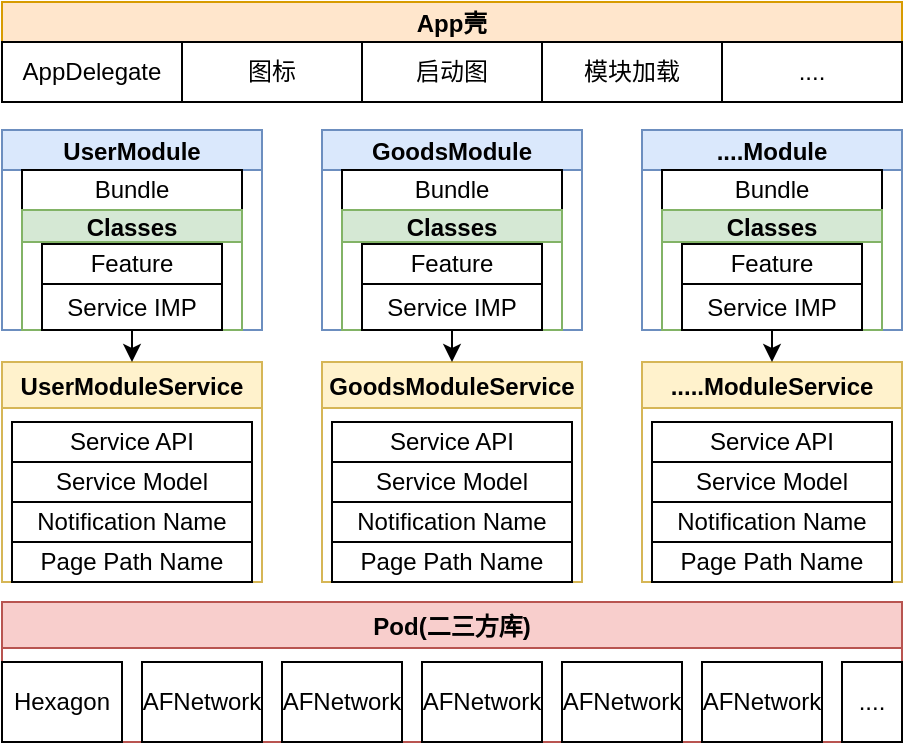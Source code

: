 <mxfile version="14.5.3" type="github">
  <diagram id="prtHgNgQTEPvFCAcTncT" name="Page-1">
    <mxGraphModel dx="1566" dy="781" grid="1" gridSize="10" guides="1" tooltips="1" connect="1" arrows="1" fold="1" page="1" pageScale="1" pageWidth="827" pageHeight="1169" math="0" shadow="0">
      <root>
        <mxCell id="0" />
        <mxCell id="1" parent="0" />
        <mxCell id="YU95mLcBvVO3n_A5TRTx-8" value="App壳" style="swimlane;startSize=20;fillColor=#ffe6cc;strokeColor=#d79b00;" parent="1" vertex="1">
          <mxGeometry x="160" y="80" width="450" height="50" as="geometry" />
        </mxCell>
        <mxCell id="YU95mLcBvVO3n_A5TRTx-9" value="AppDelegate" style="rounded=0;whiteSpace=wrap;html=1;" parent="YU95mLcBvVO3n_A5TRTx-8" vertex="1">
          <mxGeometry y="20" width="90" height="30" as="geometry" />
        </mxCell>
        <mxCell id="YU95mLcBvVO3n_A5TRTx-10" value="图标" style="rounded=0;whiteSpace=wrap;html=1;" parent="YU95mLcBvVO3n_A5TRTx-8" vertex="1">
          <mxGeometry x="90" y="20" width="90" height="30" as="geometry" />
        </mxCell>
        <mxCell id="YU95mLcBvVO3n_A5TRTx-11" value="启动图" style="rounded=0;whiteSpace=wrap;html=1;" parent="YU95mLcBvVO3n_A5TRTx-8" vertex="1">
          <mxGeometry x="180" y="20" width="90" height="30" as="geometry" />
        </mxCell>
        <mxCell id="YU95mLcBvVO3n_A5TRTx-12" value="模块加载" style="rounded=0;whiteSpace=wrap;html=1;" parent="YU95mLcBvVO3n_A5TRTx-8" vertex="1">
          <mxGeometry x="270" y="20" width="90" height="30" as="geometry" />
        </mxCell>
        <mxCell id="YU95mLcBvVO3n_A5TRTx-13" value="...." style="rounded=0;whiteSpace=wrap;html=1;" parent="YU95mLcBvVO3n_A5TRTx-8" vertex="1">
          <mxGeometry x="360" y="20" width="90" height="30" as="geometry" />
        </mxCell>
        <mxCell id="YU95mLcBvVO3n_A5TRTx-14" value="UserModule" style="swimlane;startSize=20;fillColor=#dae8fc;strokeColor=#6c8ebf;swimlaneFillColor=#ffffff;" parent="1" vertex="1">
          <mxGeometry x="160" y="144" width="130" height="100" as="geometry" />
        </mxCell>
        <mxCell id="YU95mLcBvVO3n_A5TRTx-15" value="Bundle" style="rounded=0;whiteSpace=wrap;html=1;" parent="YU95mLcBvVO3n_A5TRTx-14" vertex="1">
          <mxGeometry x="10" y="20" width="110" height="20" as="geometry" />
        </mxCell>
        <mxCell id="YU95mLcBvVO3n_A5TRTx-16" value="Classes" style="swimlane;fillColor=#d5e8d4;strokeColor=#82b366;startSize=16;" parent="YU95mLcBvVO3n_A5TRTx-14" vertex="1">
          <mxGeometry x="10" y="40" width="110" height="60" as="geometry" />
        </mxCell>
        <mxCell id="YU95mLcBvVO3n_A5TRTx-17" value="Service IMP" style="rounded=0;whiteSpace=wrap;html=1;" parent="YU95mLcBvVO3n_A5TRTx-16" vertex="1">
          <mxGeometry x="10" y="37" width="90" height="23" as="geometry" />
        </mxCell>
        <mxCell id="YU95mLcBvVO3n_A5TRTx-18" value="Feature" style="rounded=0;whiteSpace=wrap;html=1;" parent="YU95mLcBvVO3n_A5TRTx-16" vertex="1">
          <mxGeometry x="10" y="17" width="90" height="20" as="geometry" />
        </mxCell>
        <mxCell id="YU95mLcBvVO3n_A5TRTx-19" value="UserModuleService" style="swimlane;fillColor=#fff2cc;strokeColor=#d6b656;" parent="1" vertex="1">
          <mxGeometry x="160" y="260" width="130" height="110" as="geometry" />
        </mxCell>
        <mxCell id="YU95mLcBvVO3n_A5TRTx-22" value="Service API" style="rounded=0;whiteSpace=wrap;html=1;gradientColor=none;" parent="YU95mLcBvVO3n_A5TRTx-19" vertex="1">
          <mxGeometry x="5" y="30" width="120" height="20" as="geometry" />
        </mxCell>
        <mxCell id="YU95mLcBvVO3n_A5TRTx-23" value="Service Model" style="rounded=0;whiteSpace=wrap;html=1;gradientColor=none;" parent="YU95mLcBvVO3n_A5TRTx-19" vertex="1">
          <mxGeometry x="5" y="50" width="120" height="20" as="geometry" />
        </mxCell>
        <mxCell id="YU95mLcBvVO3n_A5TRTx-24" value="Notification Name" style="rounded=0;whiteSpace=wrap;html=1;gradientColor=none;" parent="YU95mLcBvVO3n_A5TRTx-19" vertex="1">
          <mxGeometry x="5" y="70" width="120" height="20" as="geometry" />
        </mxCell>
        <mxCell id="YU95mLcBvVO3n_A5TRTx-25" value="Page Path Name" style="rounded=0;whiteSpace=wrap;html=1;gradientColor=none;" parent="YU95mLcBvVO3n_A5TRTx-19" vertex="1">
          <mxGeometry x="5" y="90" width="120" height="20" as="geometry" />
        </mxCell>
        <mxCell id="YU95mLcBvVO3n_A5TRTx-20" style="edgeStyle=orthogonalEdgeStyle;rounded=0;orthogonalLoop=1;jettySize=auto;html=1;exitX=0.75;exitY=1;exitDx=0;exitDy=0;entryX=0.5;entryY=0;entryDx=0;entryDy=0;" parent="1" source="YU95mLcBvVO3n_A5TRTx-17" target="YU95mLcBvVO3n_A5TRTx-19" edge="1">
          <mxGeometry relative="1" as="geometry" />
        </mxCell>
        <mxCell id="YU95mLcBvVO3n_A5TRTx-27" value="GoodsModule" style="swimlane;startSize=20;fillColor=#dae8fc;strokeColor=#6c8ebf;swimlaneFillColor=#ffffff;" parent="1" vertex="1">
          <mxGeometry x="320" y="144" width="130" height="100" as="geometry" />
        </mxCell>
        <mxCell id="YU95mLcBvVO3n_A5TRTx-28" value="Bundle" style="rounded=0;whiteSpace=wrap;html=1;" parent="YU95mLcBvVO3n_A5TRTx-27" vertex="1">
          <mxGeometry x="10" y="20" width="110" height="20" as="geometry" />
        </mxCell>
        <mxCell id="YU95mLcBvVO3n_A5TRTx-29" value="Classes" style="swimlane;fillColor=#d5e8d4;strokeColor=#82b366;startSize=16;" parent="YU95mLcBvVO3n_A5TRTx-27" vertex="1">
          <mxGeometry x="10" y="40" width="110" height="60" as="geometry" />
        </mxCell>
        <mxCell id="YU95mLcBvVO3n_A5TRTx-30" value="Service IMP" style="rounded=0;whiteSpace=wrap;html=1;" parent="YU95mLcBvVO3n_A5TRTx-29" vertex="1">
          <mxGeometry x="10" y="37" width="90" height="23" as="geometry" />
        </mxCell>
        <mxCell id="YU95mLcBvVO3n_A5TRTx-31" value="Feature" style="rounded=0;whiteSpace=wrap;html=1;" parent="YU95mLcBvVO3n_A5TRTx-29" vertex="1">
          <mxGeometry x="10" y="17" width="90" height="20" as="geometry" />
        </mxCell>
        <mxCell id="YU95mLcBvVO3n_A5TRTx-32" value="GoodsModuleService" style="swimlane;fillColor=#fff2cc;strokeColor=#d6b656;" parent="1" vertex="1">
          <mxGeometry x="320" y="260" width="130" height="110" as="geometry" />
        </mxCell>
        <mxCell id="YU95mLcBvVO3n_A5TRTx-33" value="Service API" style="rounded=0;whiteSpace=wrap;html=1;gradientColor=none;" parent="YU95mLcBvVO3n_A5TRTx-32" vertex="1">
          <mxGeometry x="5" y="30" width="120" height="20" as="geometry" />
        </mxCell>
        <mxCell id="YU95mLcBvVO3n_A5TRTx-34" value="Service Model" style="rounded=0;whiteSpace=wrap;html=1;gradientColor=none;" parent="YU95mLcBvVO3n_A5TRTx-32" vertex="1">
          <mxGeometry x="5" y="50" width="120" height="20" as="geometry" />
        </mxCell>
        <mxCell id="YU95mLcBvVO3n_A5TRTx-35" value="Notification Name" style="rounded=0;whiteSpace=wrap;html=1;gradientColor=none;" parent="YU95mLcBvVO3n_A5TRTx-32" vertex="1">
          <mxGeometry x="5" y="70" width="120" height="20" as="geometry" />
        </mxCell>
        <mxCell id="YU95mLcBvVO3n_A5TRTx-36" value="Page Path Name" style="rounded=0;whiteSpace=wrap;html=1;gradientColor=none;" parent="YU95mLcBvVO3n_A5TRTx-32" vertex="1">
          <mxGeometry x="5" y="90" width="120" height="20" as="geometry" />
        </mxCell>
        <mxCell id="YU95mLcBvVO3n_A5TRTx-37" style="edgeStyle=orthogonalEdgeStyle;rounded=0;orthogonalLoop=1;jettySize=auto;html=1;exitX=0.75;exitY=1;exitDx=0;exitDy=0;entryX=0.5;entryY=0;entryDx=0;entryDy=0;" parent="1" source="YU95mLcBvVO3n_A5TRTx-30" target="YU95mLcBvVO3n_A5TRTx-32" edge="1">
          <mxGeometry relative="1" as="geometry" />
        </mxCell>
        <mxCell id="NfKm2U22eVUN3z-CTc0W-1" value="....Module" style="swimlane;startSize=20;fillColor=#dae8fc;strokeColor=#6c8ebf;swimlaneFillColor=#ffffff;" vertex="1" parent="1">
          <mxGeometry x="480" y="144" width="130" height="100" as="geometry" />
        </mxCell>
        <mxCell id="NfKm2U22eVUN3z-CTc0W-2" value="Bundle" style="rounded=0;whiteSpace=wrap;html=1;" vertex="1" parent="NfKm2U22eVUN3z-CTc0W-1">
          <mxGeometry x="10" y="20" width="110" height="20" as="geometry" />
        </mxCell>
        <mxCell id="NfKm2U22eVUN3z-CTc0W-3" value="Classes" style="swimlane;fillColor=#d5e8d4;strokeColor=#82b366;startSize=16;" vertex="1" parent="NfKm2U22eVUN3z-CTc0W-1">
          <mxGeometry x="10" y="40" width="110" height="60" as="geometry" />
        </mxCell>
        <mxCell id="NfKm2U22eVUN3z-CTc0W-4" value="Service IMP" style="rounded=0;whiteSpace=wrap;html=1;" vertex="1" parent="NfKm2U22eVUN3z-CTc0W-3">
          <mxGeometry x="10" y="37" width="90" height="23" as="geometry" />
        </mxCell>
        <mxCell id="NfKm2U22eVUN3z-CTc0W-5" value="Feature" style="rounded=0;whiteSpace=wrap;html=1;" vertex="1" parent="NfKm2U22eVUN3z-CTc0W-3">
          <mxGeometry x="10" y="17" width="90" height="20" as="geometry" />
        </mxCell>
        <mxCell id="NfKm2U22eVUN3z-CTc0W-6" value=".....ModuleService" style="swimlane;fillColor=#fff2cc;strokeColor=#d6b656;" vertex="1" parent="1">
          <mxGeometry x="480" y="260" width="130" height="110" as="geometry" />
        </mxCell>
        <mxCell id="NfKm2U22eVUN3z-CTc0W-7" value="Service API" style="rounded=0;whiteSpace=wrap;html=1;gradientColor=none;" vertex="1" parent="NfKm2U22eVUN3z-CTc0W-6">
          <mxGeometry x="5" y="30" width="120" height="20" as="geometry" />
        </mxCell>
        <mxCell id="NfKm2U22eVUN3z-CTc0W-8" value="Service Model" style="rounded=0;whiteSpace=wrap;html=1;gradientColor=none;" vertex="1" parent="NfKm2U22eVUN3z-CTc0W-6">
          <mxGeometry x="5" y="50" width="120" height="20" as="geometry" />
        </mxCell>
        <mxCell id="NfKm2U22eVUN3z-CTc0W-9" value="Notification Name" style="rounded=0;whiteSpace=wrap;html=1;gradientColor=none;" vertex="1" parent="NfKm2U22eVUN3z-CTc0W-6">
          <mxGeometry x="5" y="70" width="120" height="20" as="geometry" />
        </mxCell>
        <mxCell id="NfKm2U22eVUN3z-CTc0W-10" value="Page Path Name" style="rounded=0;whiteSpace=wrap;html=1;gradientColor=none;" vertex="1" parent="NfKm2U22eVUN3z-CTc0W-6">
          <mxGeometry x="5" y="90" width="120" height="20" as="geometry" />
        </mxCell>
        <mxCell id="NfKm2U22eVUN3z-CTc0W-11" style="edgeStyle=orthogonalEdgeStyle;rounded=0;orthogonalLoop=1;jettySize=auto;html=1;exitX=0.75;exitY=1;exitDx=0;exitDy=0;entryX=0.5;entryY=0;entryDx=0;entryDy=0;" edge="1" parent="1" source="NfKm2U22eVUN3z-CTc0W-4" target="NfKm2U22eVUN3z-CTc0W-6">
          <mxGeometry relative="1" as="geometry" />
        </mxCell>
        <mxCell id="NfKm2U22eVUN3z-CTc0W-12" value="Pod(二三方库)" style="swimlane;fillColor=#f8cecc;strokeColor=#b85450;" vertex="1" parent="1">
          <mxGeometry x="160" y="380" width="450" height="70" as="geometry" />
        </mxCell>
        <mxCell id="NfKm2U22eVUN3z-CTc0W-14" value="Hexagon" style="rounded=0;whiteSpace=wrap;html=1;labelPosition=center;verticalLabelPosition=middle;align=center;verticalAlign=middle;" vertex="1" parent="NfKm2U22eVUN3z-CTc0W-12">
          <mxGeometry y="30" width="60" height="40" as="geometry" />
        </mxCell>
        <mxCell id="NfKm2U22eVUN3z-CTc0W-15" value="AFNetwork" style="rounded=0;whiteSpace=wrap;html=1;labelPosition=center;verticalLabelPosition=middle;align=center;verticalAlign=middle;" vertex="1" parent="NfKm2U22eVUN3z-CTc0W-12">
          <mxGeometry x="70" y="30" width="60" height="40" as="geometry" />
        </mxCell>
        <mxCell id="NfKm2U22eVUN3z-CTc0W-16" value="AFNetwork" style="rounded=0;whiteSpace=wrap;html=1;labelPosition=center;verticalLabelPosition=middle;align=center;verticalAlign=middle;" vertex="1" parent="NfKm2U22eVUN3z-CTc0W-12">
          <mxGeometry x="140" y="30" width="60" height="40" as="geometry" />
        </mxCell>
        <mxCell id="NfKm2U22eVUN3z-CTc0W-17" value="AFNetwork" style="rounded=0;whiteSpace=wrap;html=1;labelPosition=center;verticalLabelPosition=middle;align=center;verticalAlign=middle;" vertex="1" parent="NfKm2U22eVUN3z-CTc0W-12">
          <mxGeometry x="210" y="30" width="60" height="40" as="geometry" />
        </mxCell>
        <mxCell id="NfKm2U22eVUN3z-CTc0W-18" value="AFNetwork" style="rounded=0;whiteSpace=wrap;html=1;labelPosition=center;verticalLabelPosition=middle;align=center;verticalAlign=middle;" vertex="1" parent="NfKm2U22eVUN3z-CTc0W-12">
          <mxGeometry x="280" y="30" width="60" height="40" as="geometry" />
        </mxCell>
        <mxCell id="NfKm2U22eVUN3z-CTc0W-19" value="AFNetwork" style="rounded=0;whiteSpace=wrap;html=1;labelPosition=center;verticalLabelPosition=middle;align=center;verticalAlign=middle;" vertex="1" parent="NfKm2U22eVUN3z-CTc0W-12">
          <mxGeometry x="350" y="30" width="60" height="40" as="geometry" />
        </mxCell>
        <mxCell id="NfKm2U22eVUN3z-CTc0W-20" value="...." style="rounded=0;whiteSpace=wrap;html=1;labelPosition=center;verticalLabelPosition=middle;align=center;verticalAlign=middle;" vertex="1" parent="1">
          <mxGeometry x="580" y="410" width="30" height="40" as="geometry" />
        </mxCell>
      </root>
    </mxGraphModel>
  </diagram>
</mxfile>
